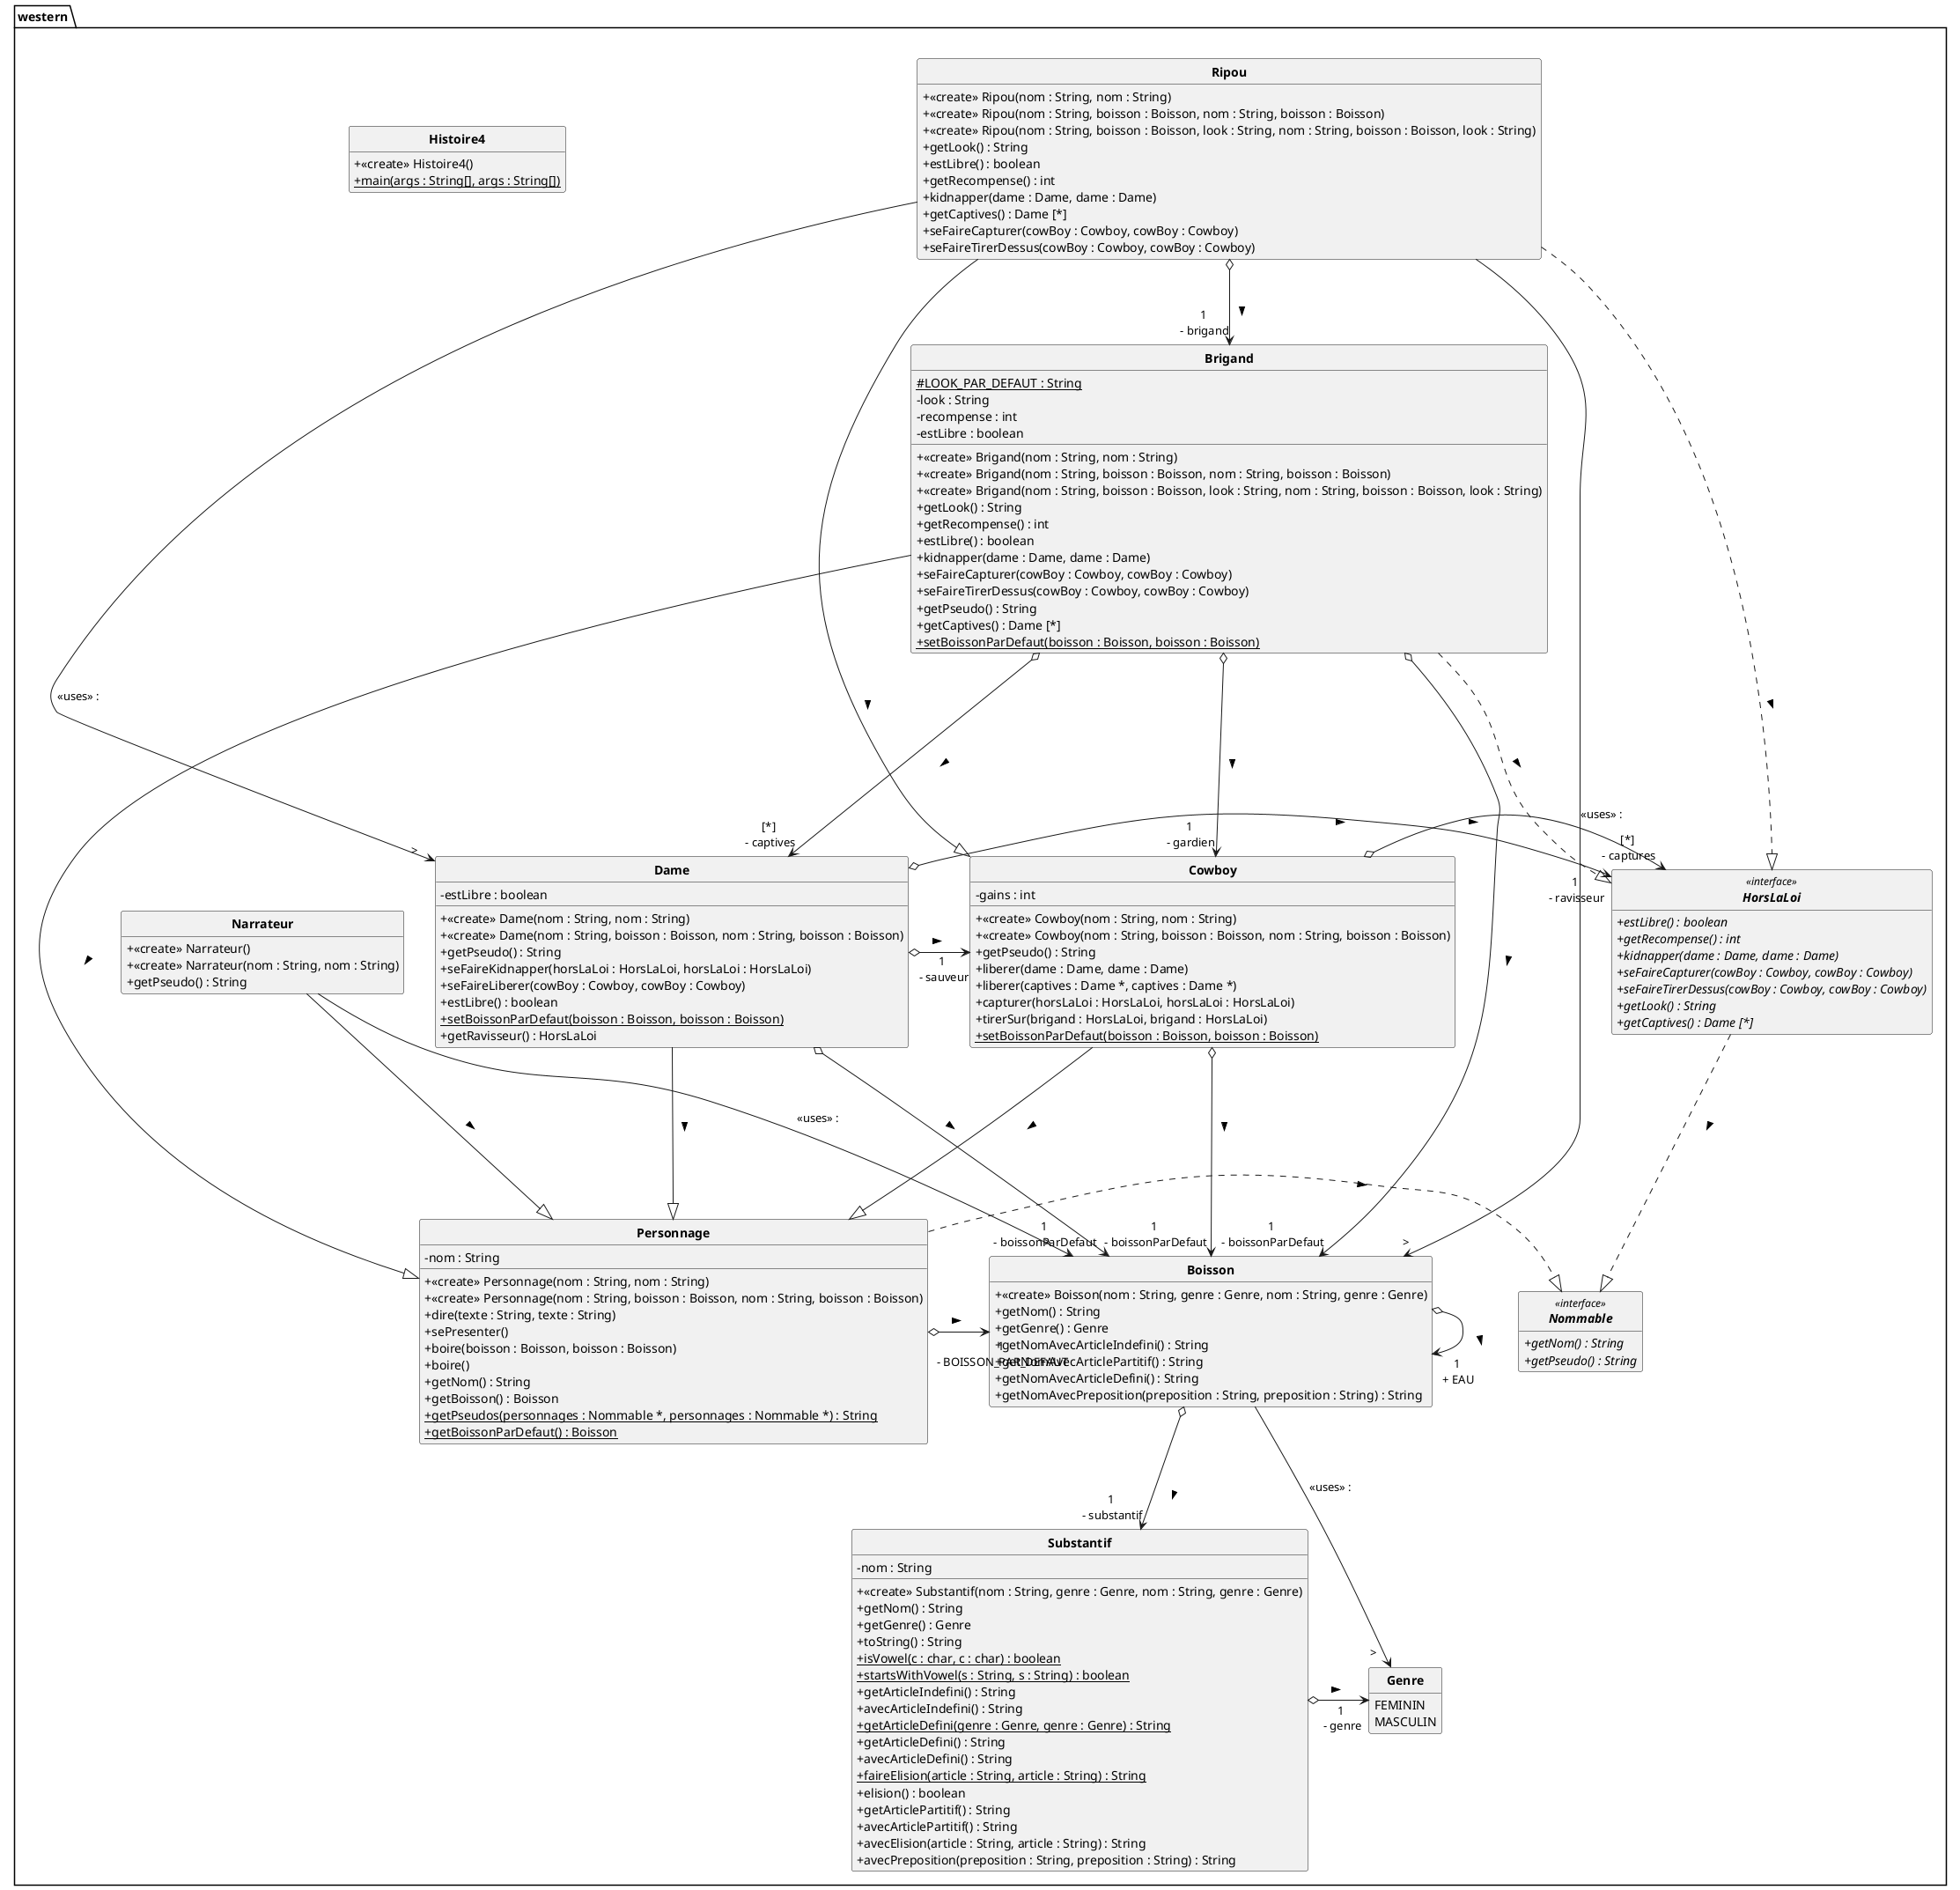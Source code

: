 @startuml
'https://plantuml.com/class-diagram
skinparam style strictuml
skinparam classAttributeIconSize 0
skinparam classFontStyle Bold

hide empty members

package western{
class Boisson{
	+ <<create>> Boisson(nom : String, genre : Genre, nom : String, genre : Genre)
	+ getNom() : String
	+ getGenre() : Genre
	+ getNomAvecArticleIndefini() : String
	+ getNomAvecArticlePartitif() : String
	+ getNomAvecArticleDefini() : String
	+ getNomAvecPreposition(preposition : String, preposition : String) : String
}

class Brigand{
	# LOOK_PAR_DEFAUT : String {static}
	- look : String
	- recompense : int
	- estLibre : boolean
	+ <<create>> Brigand(nom : String, nom : String)
	+ <<create>> Brigand(nom : String, boisson : Boisson, nom : String, boisson : Boisson)
	+ <<create>> Brigand(nom : String, boisson : Boisson, look : String, nom : String, boisson : Boisson, look : String)
	+ getLook() : String
	+ getRecompense() : int
	+ estLibre() : boolean
	+ kidnapper(dame : Dame, dame : Dame)
	+ seFaireCapturer(cowBoy : Cowboy, cowBoy : Cowboy)
	+ seFaireTirerDessus(cowBoy : Cowboy, cowBoy : Cowboy)
	+ getPseudo() : String
	+ getCaptives() : Dame [*]
	
	
	+ setBoissonParDefaut(boisson : Boisson, boisson : Boisson) {static}
}

class Cowboy{
	- gains : int
	+ <<create>> Cowboy(nom : String, nom : String)
	+ <<create>> Cowboy(nom : String, boisson : Boisson, nom : String, boisson : Boisson)
	+ getPseudo() : String
	+ liberer(dame : Dame, dame : Dame)
	+ liberer(captives : Dame *, captives : Dame *)
	+ capturer(horsLaLoi : HorsLaLoi, horsLaLoi : HorsLaLoi)
	+ tirerSur(brigand : HorsLaLoi, brigand : HorsLaLoi)
	
	
	+ setBoissonParDefaut(boisson : Boisson, boisson : Boisson) {static}
}

class Dame{
	- estLibre : boolean
	+ <<create>> Dame(nom : String, nom : String)
	+ <<create>> Dame(nom : String, boisson : Boisson, nom : String, boisson : Boisson)
	+ getPseudo() : String
	+ seFaireKidnapper(horsLaLoi : HorsLaLoi, horsLaLoi : HorsLaLoi)
	+ seFaireLiberer(cowBoy : Cowboy, cowBoy : Cowboy)
	+ estLibre() : boolean
	
	
	+ setBoissonParDefaut(boisson : Boisson, boisson : Boisson) {static}
	+ getRavisseur() : HorsLaLoi
}

class Genre{
	FEMININ
	MASCULIN
}

class Histoire4{
	+ <<create>> Histoire4()
	+ main(args : String[], args : String[]) {static}
}

interface HorsLaLoi<<interface>>{
	+ estLibre() {abstract} : boolean
	+ getRecompense() {abstract} : int
	+ kidnapper(dame : Dame, dame : Dame) {abstract}
	+ seFaireCapturer(cowBoy : Cowboy, cowBoy : Cowboy) {abstract}
	+ seFaireTirerDessus(cowBoy : Cowboy, cowBoy : Cowboy) {abstract}
	+ getLook() {abstract} : String
	+ getCaptives() {abstract} : Dame [*]
}

class Narrateur{
	+ <<create>> Narrateur()
	+ <<create>> Narrateur(nom : String, nom : String)
	
	
	
	+ getPseudo() : String
}

interface Nommable<<interface>>{
	+ getNom() {abstract} : String
	+ getPseudo() {abstract} : String
}

class Personnage{
	- nom : String
	+ <<create>> Personnage(nom : String, nom : String)
	+ <<create>> Personnage(nom : String, boisson : Boisson, nom : String, boisson : Boisson)
	+ dire(texte : String, texte : String)
	+ sePresenter()
	+ boire(boisson : Boisson, boisson : Boisson)
	+ boire()
	+ getNom() : String
	+ getBoisson() : Boisson
	+ getPseudos(personnages : Nommable *, personnages : Nommable *) {static} : String
	+ getBoissonParDefaut() {static} : Boisson
}

class Ripou{
	+ <<create>> Ripou(nom : String, nom : String)
	+ <<create>> Ripou(nom : String, boisson : Boisson, nom : String, boisson : Boisson)
	+ <<create>> Ripou(nom : String, boisson : Boisson, look : String, nom : String, boisson : Boisson, look : String)
	+ getLook() : String
	+ estLibre() : boolean
	+ getRecompense() : int
	+ kidnapper(dame : Dame, dame : Dame)
	+ getCaptives() : Dame [*]
	+ seFaireCapturer(cowBoy : Cowboy, cowBoy : Cowboy)
	+ seFaireTirerDessus(cowBoy : Cowboy, cowBoy : Cowboy)
	
	
	
}

class Substantif{
	- nom : String
	+ <<create>> Substantif(nom : String, genre : Genre, nom : String, genre : Genre)
	+ getNom() : String
	+ getGenre() : Genre
	+ toString() : String
	+ isVowel(c : char, c : char) {static} : boolean
	+ startsWithVowel(s : String, s : String) {static} : boolean
	+ getArticleIndefini() : String
	+ avecArticleIndefini() : String
	+ getArticleDefini(genre : Genre, genre : Genre) {static} : String
	+ getArticleDefini() : String
	+ avecArticleDefini() : String
	+ faireElision(article : String, article : String) {static} : String
	+ elision() : boolean
	+ getArticlePartitif() : String
	+ avecArticlePartitif() : String
	+ avecElision(article : String, article : String) : String
	+ avecPreposition(preposition : String, preposition : String) : String
}


'@PumlAggregation
Boisson o--> "1\n - substantif" Substantif : "          \n >"

'@PumlAggregation
Boisson o-> "1\n + EAU" Boisson : "          \n >"
Boisson -> Genre : <<uses>> : "          \n >"

'@PumlAggregation
Brigand o---> "[*]\n - captives" Dame : "          \n >"

'@PumlAggregation
Brigand o--> "1\n - gardien" Cowboy : "          \n >"

'@PumlAggregation
Brigand o-> "1\n - boissonParDefaut" Boisson : "          \n >"
Brigand ----|> Personnage : "          \n >"
Brigand .|> HorsLaLoi : "          \n >"

'@PumlAggregation
Cowboy o-> "[*]\n - captures" HorsLaLoi : "          \n >"

'@PumlAggregation
Cowboy o-> "1\n - boissonParDefaut" Boisson : "          \n >"
Cowboy ---|> Personnage : "          \n >"

'@PumlAggregation
Dame o-> "1\n - sauveur" Cowboy : "          \n >"

'@PumlAggregation
Dame o-> "1\n - ravisseur" HorsLaLoi : "          \n >"

'@PumlAggregation
Dame o-> "1\n - boissonParDefaut" Boisson : "          \n >"
Dame --|> Personnage : "          \n >"
HorsLaLoi ...|> Nommable : "          \n >"
Narrateur ---|> Personnage : "          \n >"
Narrateur -> Boisson : <<uses>> : "          \n >"

'@PumlAggregation
Personnage o-> "1\n - BOISSON_PAR_DEFAUT" Boisson : "          \n >"
Personnage .|> Nommable : "          \n >"

'@PumlAggregation
Ripou o--> "1\n - brigand" Brigand : "          \n >"
Ripou ---|> Cowboy : "          \n >"
Ripou ..|> HorsLaLoi : "          \n >"
Ripou -> Boisson : <<uses>> : "          \n >"
Ripou ----> Dame : <<uses>> : "          \n >"

'@PumlAggregation
Substantif o-> "1\n - genre" Genre : "          \n >"

}
@enduml